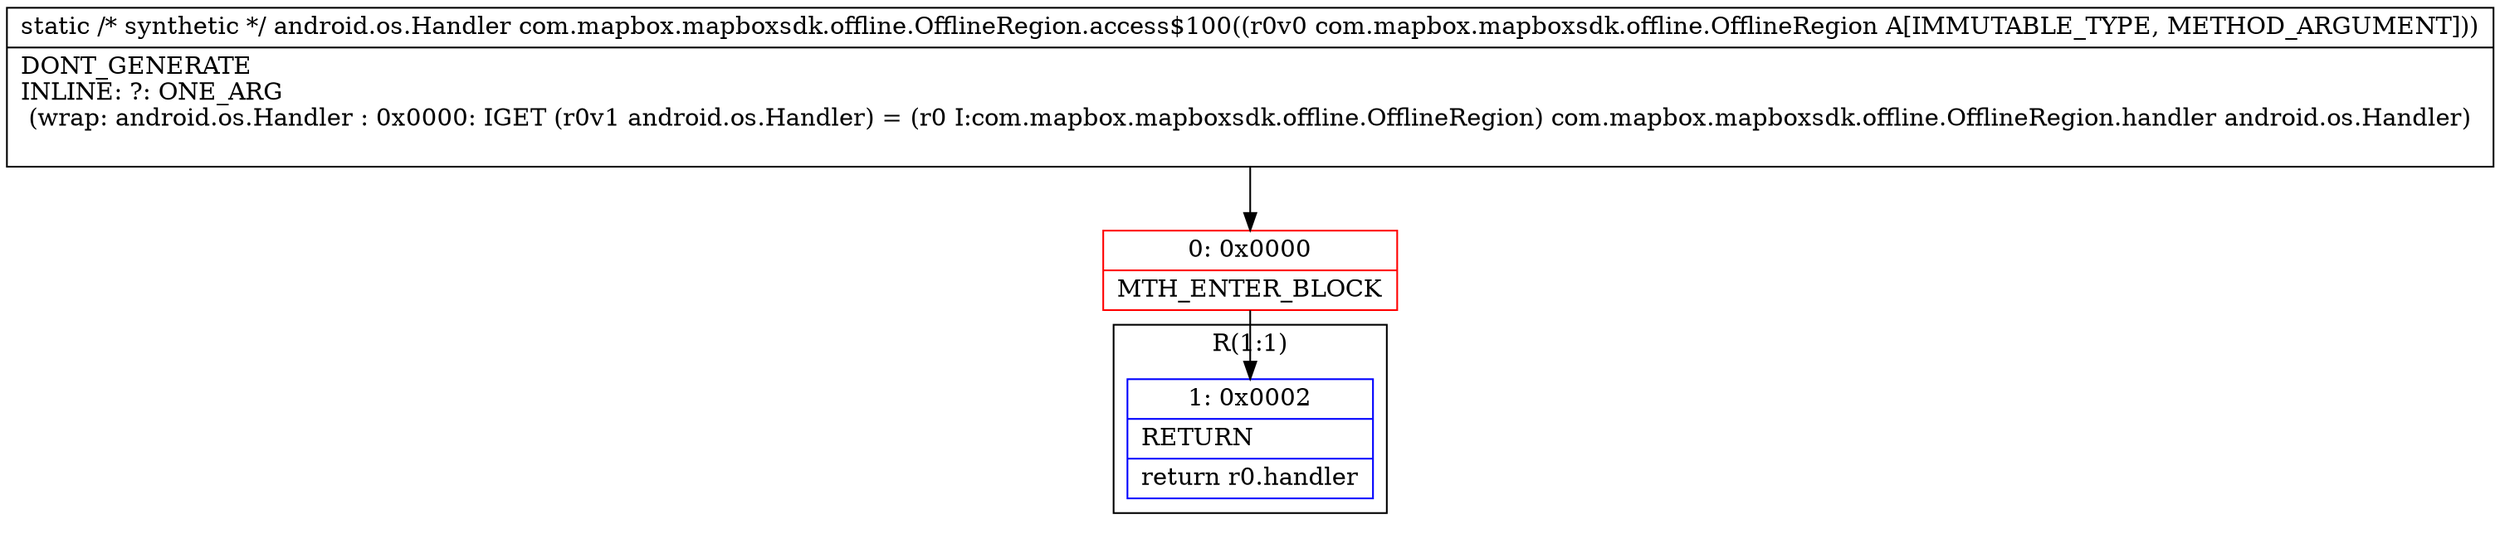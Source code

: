digraph "CFG forcom.mapbox.mapboxsdk.offline.OfflineRegion.access$100(Lcom\/mapbox\/mapboxsdk\/offline\/OfflineRegion;)Landroid\/os\/Handler;" {
subgraph cluster_Region_104600881 {
label = "R(1:1)";
node [shape=record,color=blue];
Node_1 [shape=record,label="{1\:\ 0x0002|RETURN\l|return r0.handler\l}"];
}
Node_0 [shape=record,color=red,label="{0\:\ 0x0000|MTH_ENTER_BLOCK\l}"];
MethodNode[shape=record,label="{static \/* synthetic *\/ android.os.Handler com.mapbox.mapboxsdk.offline.OfflineRegion.access$100((r0v0 com.mapbox.mapboxsdk.offline.OfflineRegion A[IMMUTABLE_TYPE, METHOD_ARGUMENT]))  | DONT_GENERATE\lINLINE: ?: ONE_ARG  \l  (wrap: android.os.Handler : 0x0000: IGET  (r0v1 android.os.Handler) = (r0 I:com.mapbox.mapboxsdk.offline.OfflineRegion) com.mapbox.mapboxsdk.offline.OfflineRegion.handler android.os.Handler)\l\l}"];
MethodNode -> Node_0;
Node_0 -> Node_1;
}

